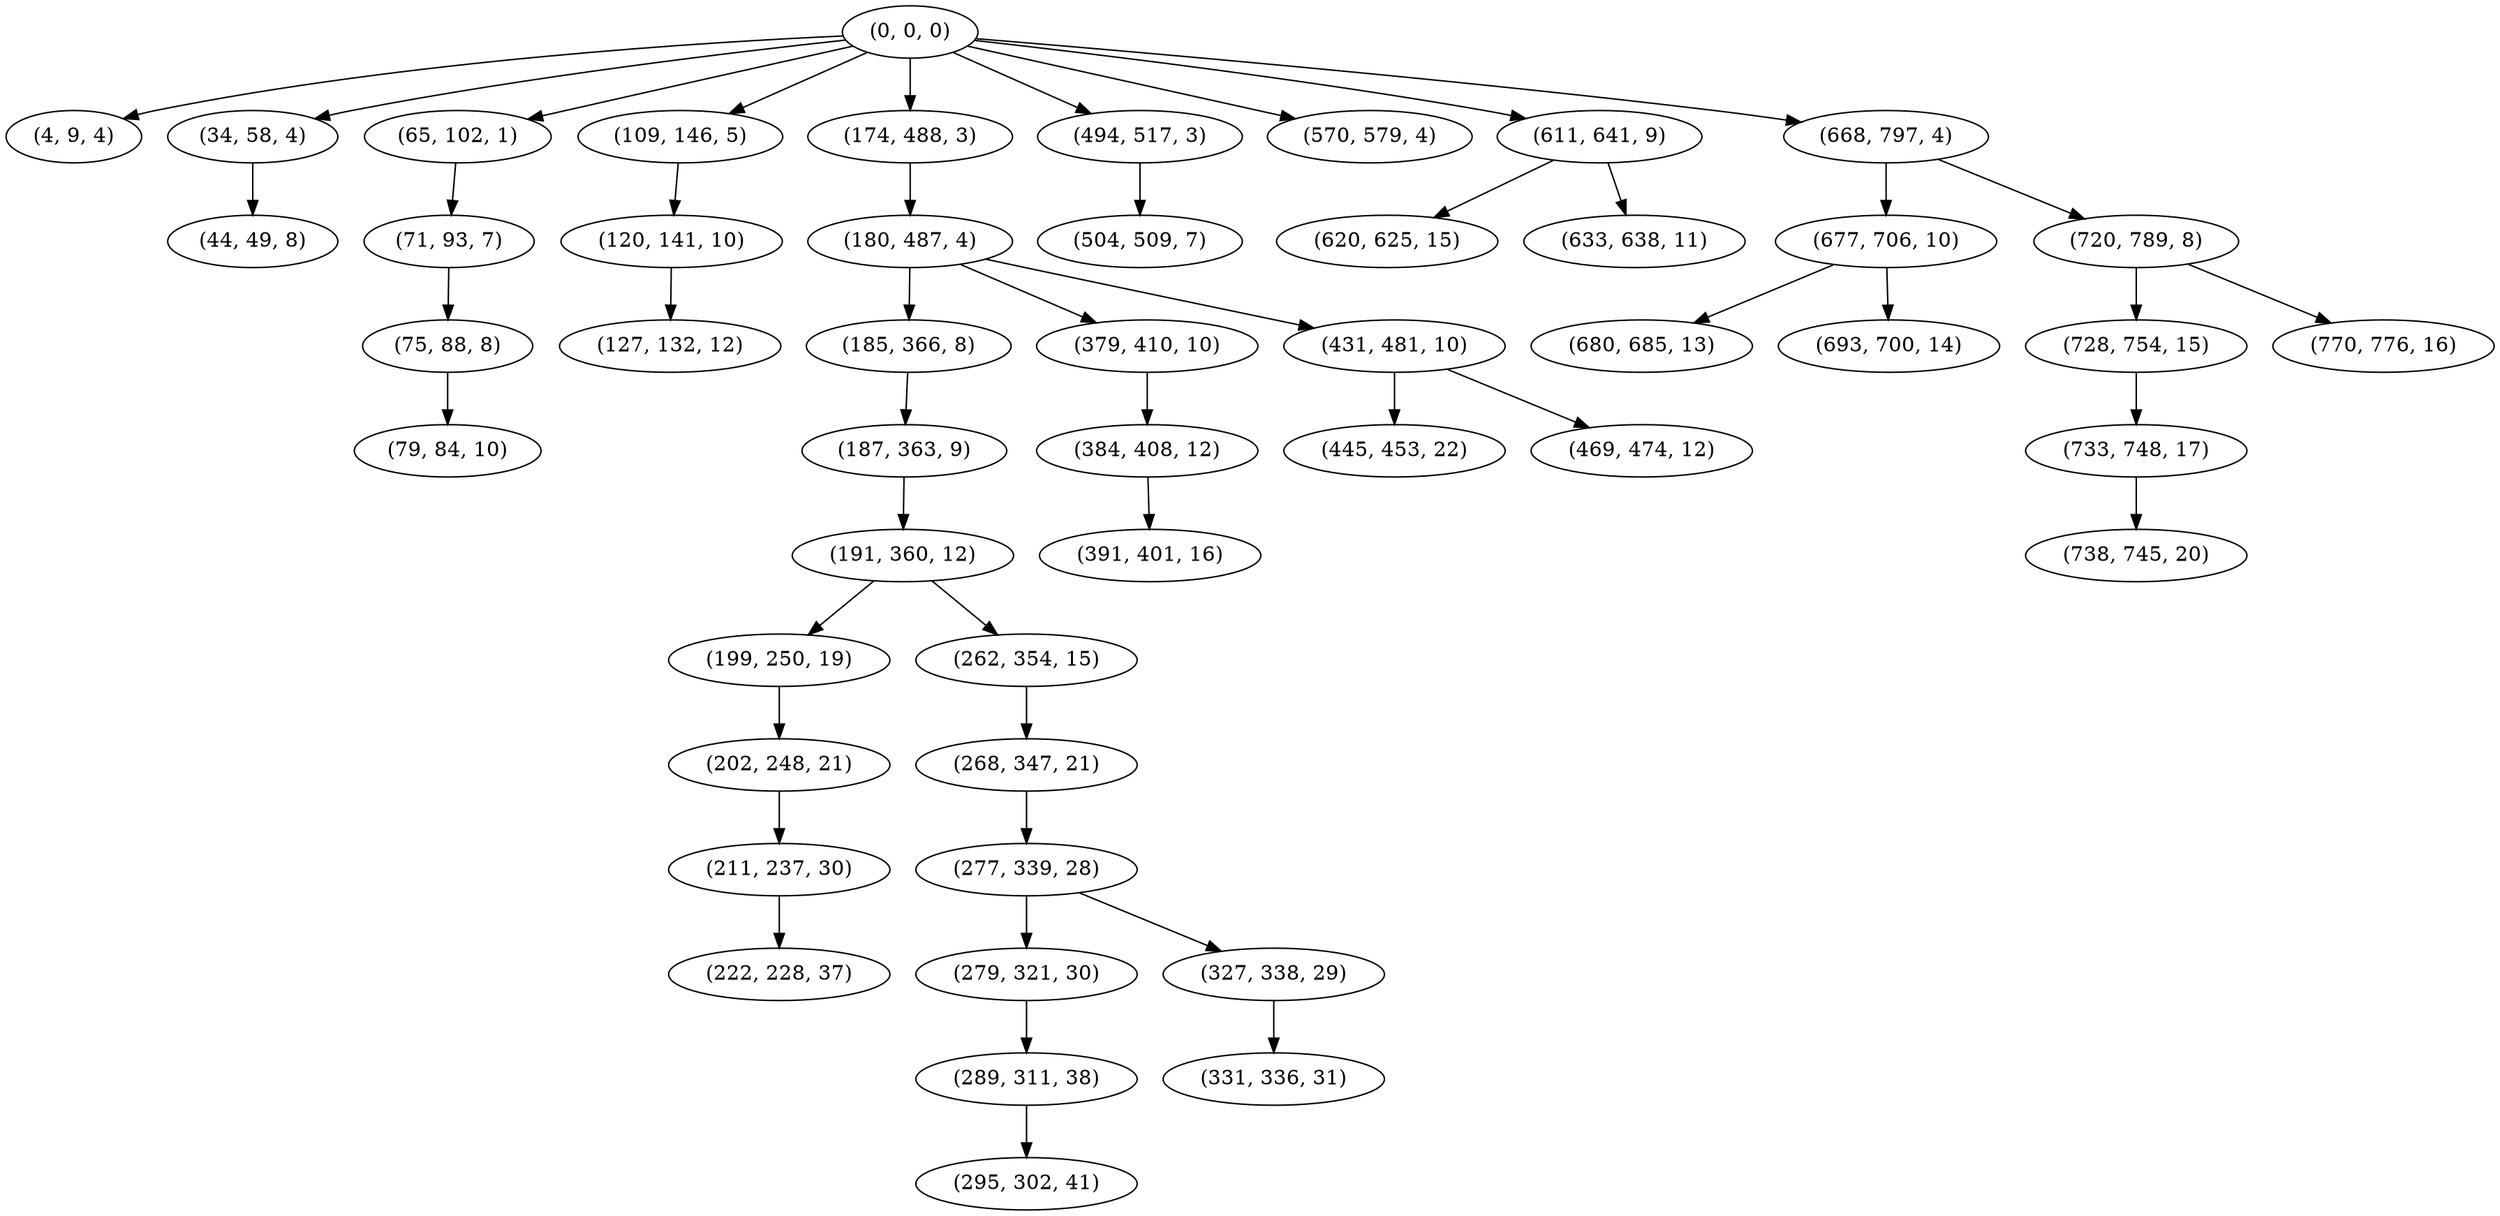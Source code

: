 digraph tree {
    "(0, 0, 0)";
    "(4, 9, 4)";
    "(34, 58, 4)";
    "(44, 49, 8)";
    "(65, 102, 1)";
    "(71, 93, 7)";
    "(75, 88, 8)";
    "(79, 84, 10)";
    "(109, 146, 5)";
    "(120, 141, 10)";
    "(127, 132, 12)";
    "(174, 488, 3)";
    "(180, 487, 4)";
    "(185, 366, 8)";
    "(187, 363, 9)";
    "(191, 360, 12)";
    "(199, 250, 19)";
    "(202, 248, 21)";
    "(211, 237, 30)";
    "(222, 228, 37)";
    "(262, 354, 15)";
    "(268, 347, 21)";
    "(277, 339, 28)";
    "(279, 321, 30)";
    "(289, 311, 38)";
    "(295, 302, 41)";
    "(327, 338, 29)";
    "(331, 336, 31)";
    "(379, 410, 10)";
    "(384, 408, 12)";
    "(391, 401, 16)";
    "(431, 481, 10)";
    "(445, 453, 22)";
    "(469, 474, 12)";
    "(494, 517, 3)";
    "(504, 509, 7)";
    "(570, 579, 4)";
    "(611, 641, 9)";
    "(620, 625, 15)";
    "(633, 638, 11)";
    "(668, 797, 4)";
    "(677, 706, 10)";
    "(680, 685, 13)";
    "(693, 700, 14)";
    "(720, 789, 8)";
    "(728, 754, 15)";
    "(733, 748, 17)";
    "(738, 745, 20)";
    "(770, 776, 16)";
    "(0, 0, 0)" -> "(4, 9, 4)";
    "(0, 0, 0)" -> "(34, 58, 4)";
    "(0, 0, 0)" -> "(65, 102, 1)";
    "(0, 0, 0)" -> "(109, 146, 5)";
    "(0, 0, 0)" -> "(174, 488, 3)";
    "(0, 0, 0)" -> "(494, 517, 3)";
    "(0, 0, 0)" -> "(570, 579, 4)";
    "(0, 0, 0)" -> "(611, 641, 9)";
    "(0, 0, 0)" -> "(668, 797, 4)";
    "(34, 58, 4)" -> "(44, 49, 8)";
    "(65, 102, 1)" -> "(71, 93, 7)";
    "(71, 93, 7)" -> "(75, 88, 8)";
    "(75, 88, 8)" -> "(79, 84, 10)";
    "(109, 146, 5)" -> "(120, 141, 10)";
    "(120, 141, 10)" -> "(127, 132, 12)";
    "(174, 488, 3)" -> "(180, 487, 4)";
    "(180, 487, 4)" -> "(185, 366, 8)";
    "(180, 487, 4)" -> "(379, 410, 10)";
    "(180, 487, 4)" -> "(431, 481, 10)";
    "(185, 366, 8)" -> "(187, 363, 9)";
    "(187, 363, 9)" -> "(191, 360, 12)";
    "(191, 360, 12)" -> "(199, 250, 19)";
    "(191, 360, 12)" -> "(262, 354, 15)";
    "(199, 250, 19)" -> "(202, 248, 21)";
    "(202, 248, 21)" -> "(211, 237, 30)";
    "(211, 237, 30)" -> "(222, 228, 37)";
    "(262, 354, 15)" -> "(268, 347, 21)";
    "(268, 347, 21)" -> "(277, 339, 28)";
    "(277, 339, 28)" -> "(279, 321, 30)";
    "(277, 339, 28)" -> "(327, 338, 29)";
    "(279, 321, 30)" -> "(289, 311, 38)";
    "(289, 311, 38)" -> "(295, 302, 41)";
    "(327, 338, 29)" -> "(331, 336, 31)";
    "(379, 410, 10)" -> "(384, 408, 12)";
    "(384, 408, 12)" -> "(391, 401, 16)";
    "(431, 481, 10)" -> "(445, 453, 22)";
    "(431, 481, 10)" -> "(469, 474, 12)";
    "(494, 517, 3)" -> "(504, 509, 7)";
    "(611, 641, 9)" -> "(620, 625, 15)";
    "(611, 641, 9)" -> "(633, 638, 11)";
    "(668, 797, 4)" -> "(677, 706, 10)";
    "(668, 797, 4)" -> "(720, 789, 8)";
    "(677, 706, 10)" -> "(680, 685, 13)";
    "(677, 706, 10)" -> "(693, 700, 14)";
    "(720, 789, 8)" -> "(728, 754, 15)";
    "(720, 789, 8)" -> "(770, 776, 16)";
    "(728, 754, 15)" -> "(733, 748, 17)";
    "(733, 748, 17)" -> "(738, 745, 20)";
}
